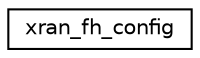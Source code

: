 digraph "Graphical Class Hierarchy"
{
 // LATEX_PDF_SIZE
  edge [fontname="Helvetica",fontsize="10",labelfontname="Helvetica",labelfontsize="10"];
  node [fontname="Helvetica",fontsize="10",shape=record];
  rankdir="LR";
  Node0 [label="xran_fh_config",height=0.2,width=0.4,color="black", fillcolor="white", style="filled",URL="$structxran__fh__config.html",tooltip=" "];
}
